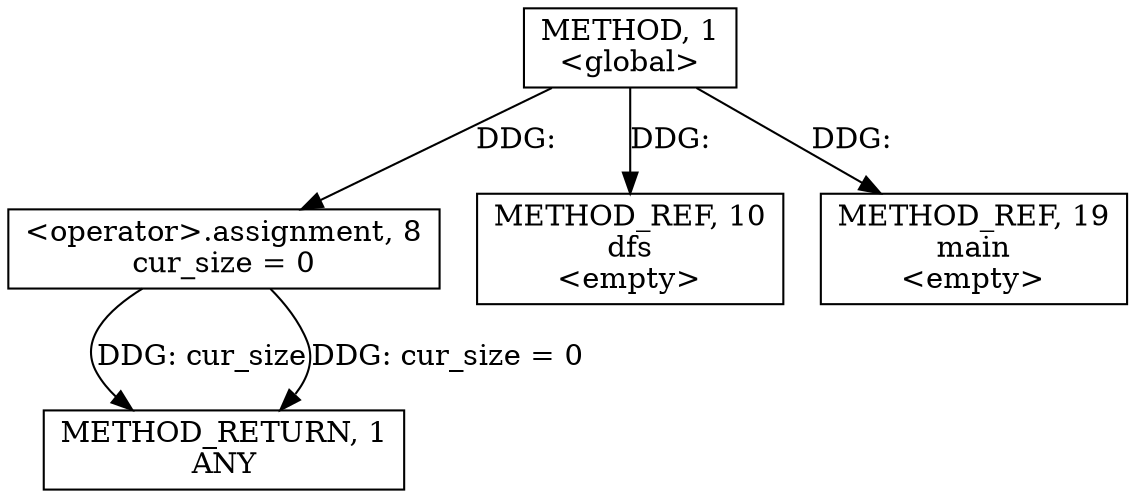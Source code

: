 digraph "&lt;global&gt;" {  
node [shape="rect"];  
"111669149697" [label = <METHOD, 1<BR/>&lt;global&gt;> ]
"128849018882" [label = <METHOD_RETURN, 1<BR/>ANY> ]
"30064771164" [label = <&lt;operator&gt;.assignment, 8<BR/>cur_size = 0> ]
"124554051584" [label = <METHOD_REF, 10<BR/>dfs<BR/>&lt;empty&gt;> ]
"124554051585" [label = <METHOD_REF, 19<BR/>main<BR/>&lt;empty&gt;> ]
  "30064771164" -> "128849018882"  [ label = "DDG: cur_size"] 
  "30064771164" -> "128849018882"  [ label = "DDG: cur_size = 0"] 
  "111669149697" -> "30064771164"  [ label = "DDG: "] 
  "111669149697" -> "124554051584"  [ label = "DDG: "] 
  "111669149697" -> "124554051585"  [ label = "DDG: "] 
}
